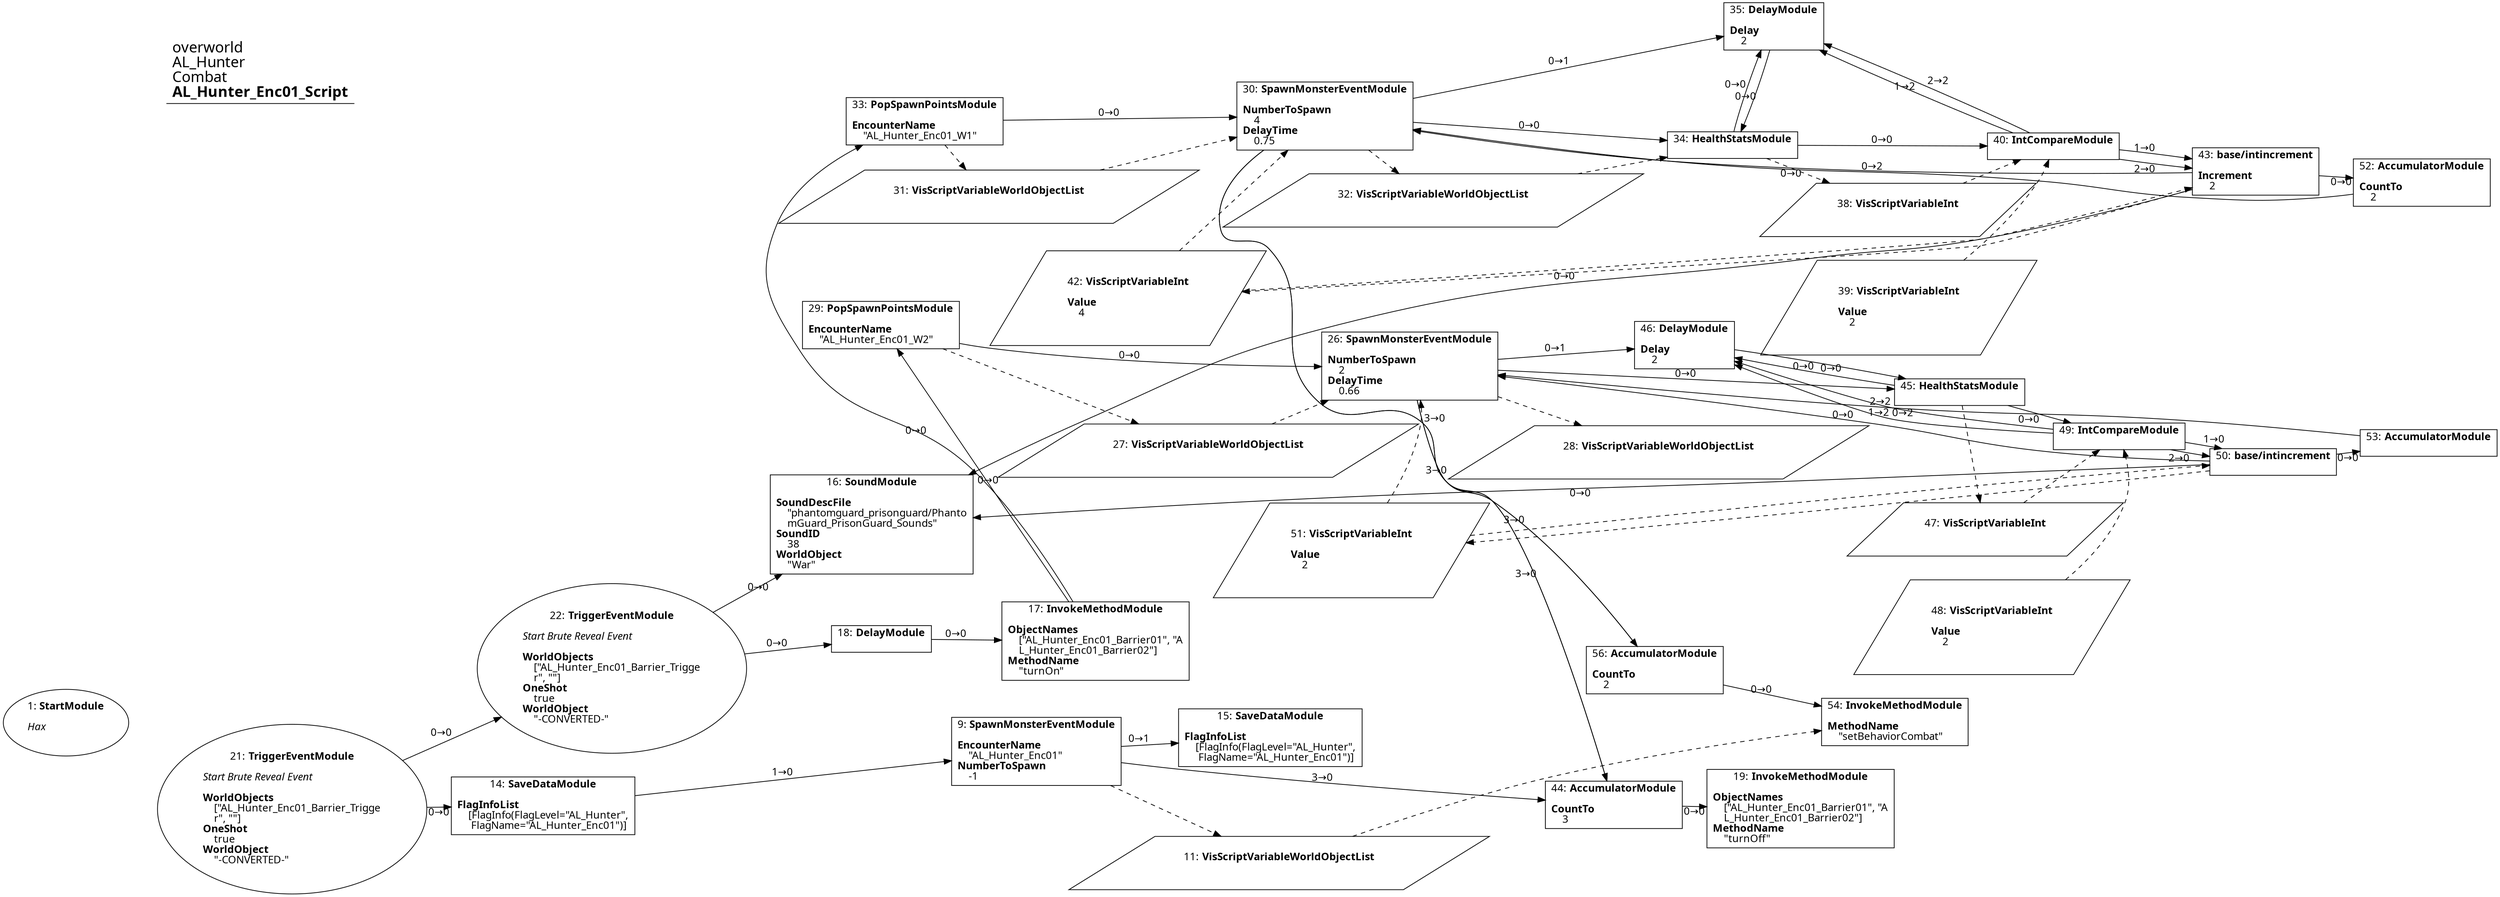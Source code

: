 digraph {
    layout = fdp;
    overlap = prism;
    sep = "+16";
    splines = spline;

    node [ shape = box ];

    graph [ fontname = "Segoe UI" ];
    node [ fontname = "Segoe UI" ];
    edge [ fontname = "Segoe UI" ];

    1 [ label = <1: <b>StartModule</b><br/><br/><i>Hax<br align="left"/></i><br align="left"/>> ];
    1 [ shape = oval ]
    1 [ pos = "-0.21400002,0.35200003!" ];

    9 [ label = <9: <b>SpawnMonsterEventModule</b><br/><br/><b>EncounterName</b><br align="left"/>    &quot;AL_Hunter_Enc01&quot;<br align="left"/><b>NumberToSpawn</b><br align="left"/>    -1<br align="left"/>> ];
    9 [ pos = "0.753,0.24800001!" ];
    9 -> 15 [ label = "0→1" ];
    9 -> 44 [ label = "3→0" ];
    9 -> 11 [ style = dashed ];

    11 [ label = <11: <b>VisScriptVariableWorldObjectList</b><br/><br/>> ];
    11 [ shape = parallelogram ]
    11 [ pos = "1.258,0.047000002!" ];

    14 [ label = <14: <b>SaveDataModule</b><br/><br/><b>FlagInfoList</b><br align="left"/>    [FlagInfo(FlagLevel=&quot;AL_Hunter&quot;,<br align="left"/>     FlagName=&quot;AL_Hunter_Enc01&quot;)]<br align="left"/>> ];
    14 [ pos = "0.286,0.263!" ];
    14 -> 9 [ label = "1→0" ];

    15 [ label = <15: <b>SaveDataModule</b><br/><br/><b>FlagInfoList</b><br align="left"/>    [FlagInfo(FlagLevel=&quot;AL_Hunter&quot;,<br align="left"/>     FlagName=&quot;AL_Hunter_Enc01&quot;)]<br align="left"/>> ];
    15 [ pos = "1.144,0.272!" ];

    16 [ label = <16: <b>SoundModule</b><br/><br/><b>SoundDescFile</b><br align="left"/>    &quot;phantomguard_prisonguard/Phanto<br align="left"/>    mGuard_PrisonGuard_Sounds&quot;<br align="left"/><b>SoundID</b><br align="left"/>    38<br align="left"/><b>WorldObject</b><br align="left"/>    &quot;War&quot;<br align="left"/>> ];
    16 [ pos = "0.62200004,0.57600003!" ];

    17 [ label = <17: <b>InvokeMethodModule</b><br/><br/><b>ObjectNames</b><br align="left"/>    [&quot;AL_Hunter_Enc01_Barrier01&quot;, &quot;A<br align="left"/>    L_Hunter_Enc01_Barrier02&quot;]<br align="left"/><b>MethodName</b><br align="left"/>    &quot;turnOn&quot;<br align="left"/>> ];
    17 [ pos = "0.808,0.44000003!" ];
    17 -> 29 [ label = "0→0" ];
    17 -> 33 [ label = "0→0" ];

    18 [ label = <18: <b>DelayModule</b><br/><br/>> ];
    18 [ pos = "0.624,0.44000003!" ];
    18 -> 17 [ label = "0→0" ];

    19 [ label = <19: <b>InvokeMethodModule</b><br/><br/><b>ObjectNames</b><br align="left"/>    [&quot;AL_Hunter_Enc01_Barrier01&quot;, &quot;A<br align="left"/>    L_Hunter_Enc01_Barrier02&quot;]<br align="left"/><b>MethodName</b><br align="left"/>    &quot;turnOff&quot;<br align="left"/>> ];
    19 [ pos = "2.216,0.16700001!" ];

    21 [ label = <21: <b>TriggerEventModule</b><br/><br/><i>Start Brute Reveal Event<br align="left"/></i><br align="left"/><b>WorldObjects</b><br align="left"/>    [&quot;AL_Hunter_Enc01_Barrier_Trigge<br align="left"/>    r&quot;, &quot;&quot;]<br align="left"/><b>OneShot</b><br align="left"/>    true<br align="left"/><b>WorldObject</b><br align="left"/>    &quot;-CONVERTED-&quot;<br align="left"/>> ];
    21 [ shape = oval ]
    21 [ pos = "0.014,0.263!" ];
    21 -> 14 [ label = "0→0" ];
    21 -> 22 [ label = "0→0" ];

    22 [ label = <22: <b>TriggerEventModule</b><br/><br/><i>Start Brute Reveal Event<br align="left"/></i><br align="left"/><b>WorldObjects</b><br align="left"/>    [&quot;AL_Hunter_Enc01_Barrier_Trigge<br align="left"/>    r&quot;, &quot;&quot;]<br align="left"/><b>OneShot</b><br align="left"/>    true<br align="left"/><b>WorldObject</b><br align="left"/>    &quot;-CONVERTED-&quot;<br align="left"/>> ];
    22 [ shape = oval ]
    22 [ pos = "0.38000003,0.439!" ];
    22 -> 18 [ label = "0→0" ];
    22 -> 16 [ label = "0→0" ];

    26 [ label = <26: <b>SpawnMonsterEventModule</b><br/><br/><b>NumberToSpawn</b><br align="left"/>    2<br align="left"/><b>DelayTime</b><br align="left"/>    0.66<br align="left"/>> ];
    26 [ pos = "1.649,0.94900006!" ];
    26 -> 44 [ label = "3→0" ];
    26 -> 45 [ label = "0→0" ];
    26 -> 46 [ label = "0→1" ];
    26 -> 56 [ label = "3→0" ];
    27 -> 26 [ style = dashed ];
    26 -> 28 [ style = dashed ];
    51 -> 26 [ style = dashed ];

    27 [ label = <27: <b>VisScriptVariableWorldObjectList</b><br/><br/>> ];
    27 [ shape = parallelogram ]
    27 [ pos = "1.4080001,0.74200004!" ];

    28 [ label = <28: <b>VisScriptVariableWorldObjectList</b><br/><br/>> ];
    28 [ shape = parallelogram ]
    28 [ pos = "1.9350001,0.78300005!" ];

    29 [ label = <29: <b>PopSpawnPointsModule</b><br/><br/><b>EncounterName</b><br align="left"/>    &quot;AL_Hunter_Enc01_W2&quot;<br align="left"/>> ];
    29 [ pos = "1.1400001,0.95000005!" ];
    29 -> 26 [ label = "0→0" ];
    29 -> 27 [ style = dashed ];

    30 [ label = <30: <b>SpawnMonsterEventModule</b><br/><br/><b>NumberToSpawn</b><br align="left"/>    4<br align="left"/><b>DelayTime</b><br align="left"/>    0.75<br align="left"/>> ];
    30 [ pos = "1.646,1.2880001!" ];
    30 -> 34 [ label = "0→0" ];
    30 -> 35 [ label = "0→1" ];
    30 -> 44 [ label = "3→0" ];
    30 -> 56 [ label = "3→0" ];
    31 -> 30 [ style = dashed ];
    30 -> 32 [ style = dashed ];
    42 -> 30 [ style = dashed ];

    31 [ label = <31: <b>VisScriptVariableWorldObjectList</b><br/><br/>> ];
    31 [ shape = parallelogram ]
    31 [ pos = "1.4050001,1.0810001!" ];

    32 [ label = <32: <b>VisScriptVariableWorldObjectList</b><br/><br/>> ];
    32 [ shape = parallelogram ]
    32 [ pos = "1.932,1.1220001!" ];

    33 [ label = <33: <b>PopSpawnPointsModule</b><br/><br/><b>EncounterName</b><br align="left"/>    &quot;AL_Hunter_Enc01_W1&quot;<br align="left"/>> ];
    33 [ pos = "1.1370001,1.289!" ];
    33 -> 30 [ label = "0→0" ];
    33 -> 31 [ style = dashed ];

    34 [ label = <34: <b>HealthStatsModule</b><br/><br/>> ];
    34 [ pos = "2.1590002,1.2870001!" ];
    34 -> 35 [ label = "0→0" ];
    34 -> 40 [ label = "0→0" ];
    32 -> 34 [ style = dashed ];
    34 -> 38 [ style = dashed ];

    35 [ label = <35: <b>DelayModule</b><br/><br/><b>Delay</b><br align="left"/>    2<br align="left"/>> ];
    35 [ pos = "2.1720002,1.5000001!" ];
    35 -> 34 [ label = "0→0" ];

    38 [ label = <38: <b>VisScriptVariableInt</b><br/><br/>> ];
    38 [ shape = parallelogram ]
    38 [ pos = "2.3620002,1.144!" ];

    39 [ label = <39: <b>VisScriptVariableInt</b><br/><br/><b>Value</b><br align="left"/>    2<br align="left"/>> ];
    39 [ shape = parallelogram ]
    39 [ pos = "2.365,1.085!" ];

    40 [ label = <40: <b>IntCompareModule</b><br/><br/>> ];
    40 [ pos = "2.532,1.223!" ];
    40 -> 35 [ label = "1→2" ];
    40 -> 35 [ label = "2→2" ];
    40 -> 43 [ label = "1→0" ];
    40 -> 43 [ label = "2→0" ];
    38 -> 40 [ style = dashed ];
    39 -> 40 [ style = dashed ];

    42 [ label = <42: <b>VisScriptVariableInt</b><br/><br/><b>Value</b><br align="left"/>    4<br align="left"/>> ];
    42 [ shape = parallelogram ]
    42 [ pos = "1.501,1.013!" ];

    43 [ label = <43: <b>base/intincrement</b><br/><br/><b>Increment</b><br align="left"/>    2<br align="left"/>> ];
    43 [ pos = "2.772,1.192!" ];
    43 -> 52 [ label = "0→0" ];
    43 -> 16 [ label = "0→0" ];
    43 -> 30 [ label = "0→0" ];
    42 -> 43 [ style = dashed ];
    43 -> 42 [ style = dashed ];

    44 [ label = <44: <b>AccumulatorModule</b><br/><br/><b>CountTo</b><br align="left"/>    3<br align="left"/>> ];
    44 [ pos = "1.9790001,0.16600001!" ];
    44 -> 19 [ label = "0→0" ];

    45 [ label = <45: <b>HealthStatsModule</b><br/><br/>> ];
    45 [ pos = "2.158,0.814!" ];
    45 -> 46 [ label = "0→0" ];
    45 -> 49 [ label = "0→0" ];
    45 -> 47 [ style = dashed ];

    46 [ label = <46: <b>DelayModule</b><br/><br/><b>Delay</b><br align="left"/>    2<br align="left"/>> ];
    46 [ pos = "2.171,1.0270001!" ];
    46 -> 45 [ label = "0→0" ];

    47 [ label = <47: <b>VisScriptVariableInt</b><br/><br/>> ];
    47 [ shape = parallelogram ]
    47 [ pos = "2.361,0.671!" ];

    48 [ label = <48: <b>VisScriptVariableInt</b><br/><br/><b>Value</b><br align="left"/>    2<br align="left"/>> ];
    48 [ shape = parallelogram ]
    48 [ pos = "2.364,0.61200005!" ];

    49 [ label = <49: <b>IntCompareModule</b><br/><br/>> ];
    49 [ pos = "2.5310001,0.75000006!" ];
    49 -> 46 [ label = "1→2" ];
    49 -> 46 [ label = "2→2" ];
    49 -> 50 [ label = "1→0" ];
    49 -> 50 [ label = "2→0" ];
    47 -> 49 [ style = dashed ];
    48 -> 49 [ style = dashed ];

    50 [ label = <50: <b>base/intincrement</b><br/><br/>> ];
    50 [ pos = "2.7710001,0.71900004!" ];
    50 -> 53 [ label = "0→0" ];
    50 -> 16 [ label = "0→0" ];
    50 -> 26 [ label = "0→0" ];
    51 -> 50 [ style = dashed ];
    50 -> 51 [ style = dashed ];

    51 [ label = <51: <b>VisScriptVariableInt</b><br/><br/><b>Value</b><br align="left"/>    2<br align="left"/>> ];
    51 [ shape = parallelogram ]
    51 [ pos = "1.5220001,0.65900004!" ];

    52 [ label = <52: <b>AccumulatorModule</b><br/><br/><b>CountTo</b><br align="left"/>    2<br align="left"/>> ];
    52 [ pos = "3.012,1.192!" ];
    52 -> 30 [ label = "0→2" ];

    53 [ label = <53: <b>AccumulatorModule</b><br/><br/>> ];
    53 [ pos = "3.025,0.71900004!" ];
    53 -> 26 [ label = "0→2" ];

    54 [ label = <54: <b>InvokeMethodModule</b><br/><br/><b>MethodName</b><br align="left"/>    &quot;setBehaviorCombat&quot;<br align="left"/>> ];
    54 [ pos = "2.3170002,0.49100003!" ];
    11 -> 54 [ style = dashed ];

    56 [ label = <56: <b>AccumulatorModule</b><br/><br/><b>CountTo</b><br align="left"/>    2<br align="left"/>> ];
    56 [ pos = "2.0740001,0.49100003!" ];
    56 -> 54 [ label = "0→0" ];

    title [ pos = "-0.215,1.501!" ];
    title [ shape = underline ];
    title [ label = <<font point-size="20">overworld<br align="left"/>AL_Hunter<br align="left"/>Combat<br align="left"/><b>AL_Hunter_Enc01_Script</b><br align="left"/></font>> ];
}
